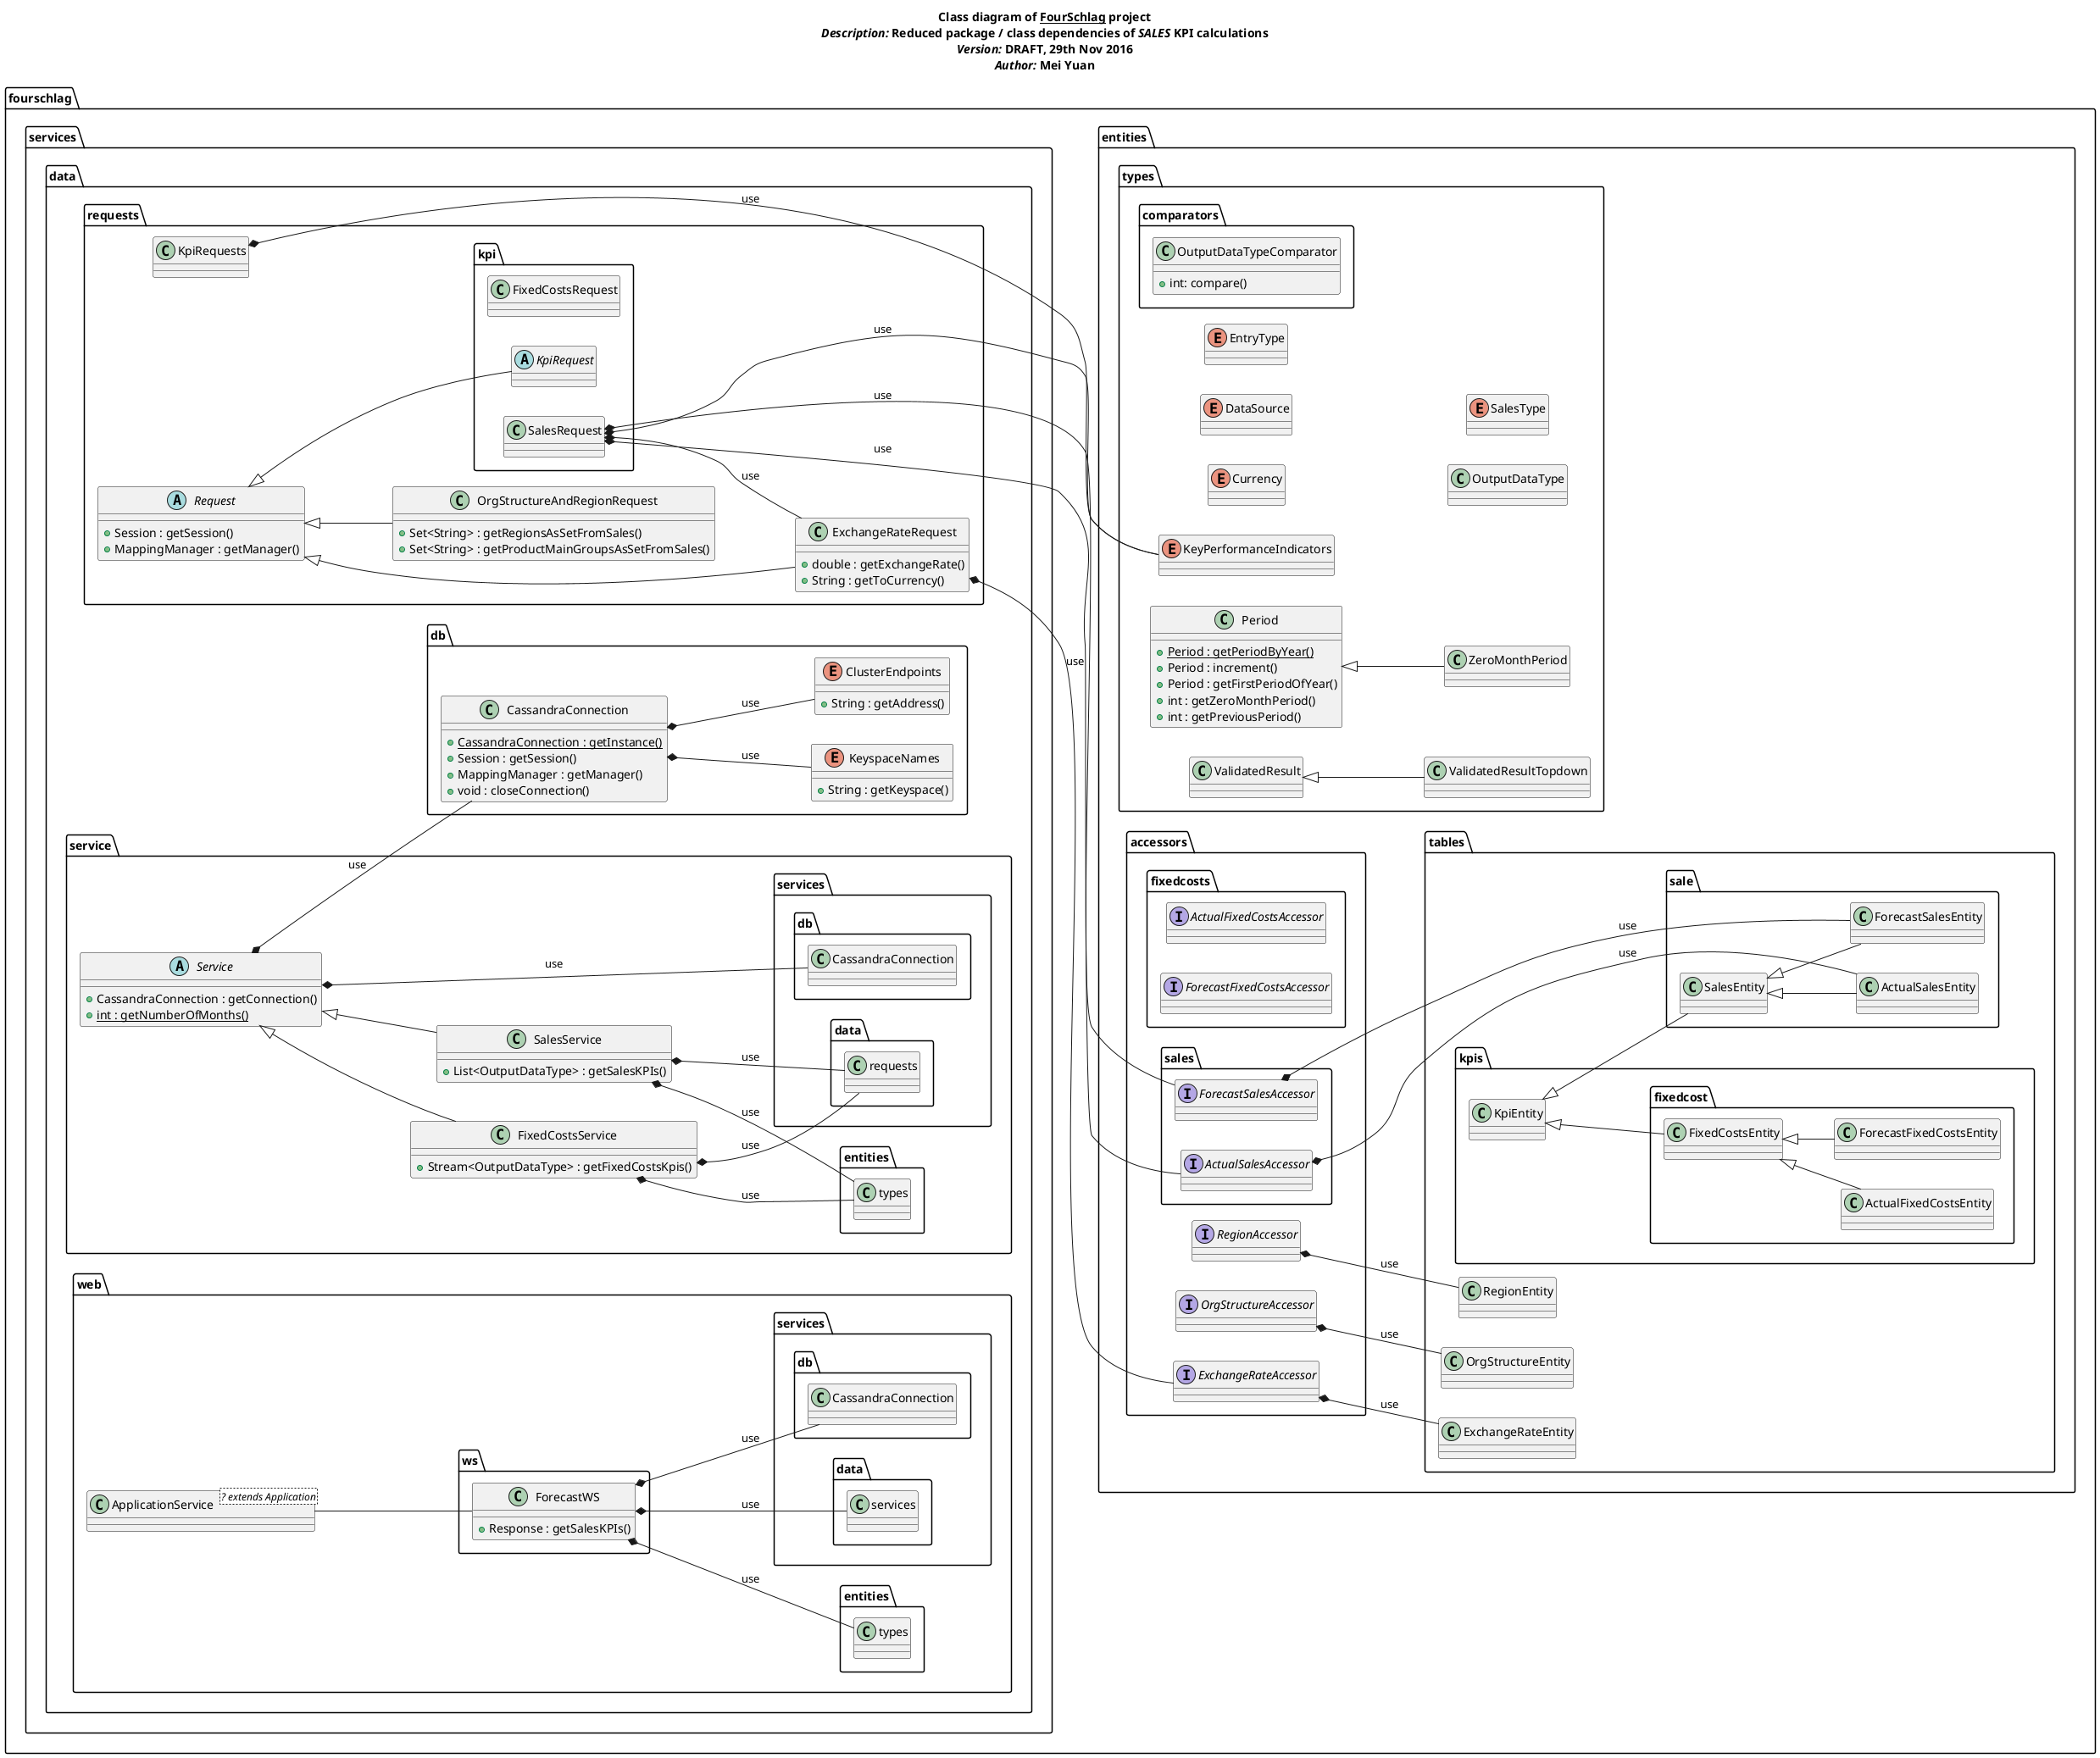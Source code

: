 @startuml
/' For available options see
http://plantuml.com/component-diagram
http://plantuml.com/class-diagram '/

title
 <b>Class diagram of <u>FourSchlag</u> project</b>
 <i>Description:</i> Reduced package / class dependencies of <i>SALES</i> KPI calculations
 <i>Version:</i> <b>DRAFT</b>, 29th Nov 2016
 <i>Author:</i> Mei Yuan
end title

left to right direction

package fourschlag {
    package fourschlag.entities {
        package fourschlag.entities.accessors {
            package fourschlag.entities.accessors.fixedcosts {
                Interface ActualFixedCostsAccessor

                Interface ForecastFixedCostsAccessor
            }

            package fourschlag.entities.accessors.sales {
                Interface ActualSalesAccessor

                Interface ForecastSalesAccessor
            }

            Interface ExchangeRateAccessor

            Interface OrgStructureAccessor

            Interface RegionAccessor
        }


        package fourschlag.entities.tables{
            package fourschlag.entities.tables.kpis {
                package fixedcost {
                    Class ActualFixedCostsEntity

                    Class FixedCostsEntity

                    Class ForecastFixedCostsEntity

                    ' inheritances from FixedCostsEntity
                    FixedCostsEntity <|-- ActualFixedCostsEntity
                    FixedCostsEntity <|-- ForecastFixedCostsEntity
                }


            package fourschlag.entities.tables.sale{
                Class ActualSalesEntity
                Class ForecastSalesEntity
                Class SalesEntity

                ' inheritances from SalesEntity
                SalesEntity <|-- ActualSalesEntity
                SalesEntity <|-- ForecastSalesEntity

                }

                Class KpiEntity

                ' inheritances from KpiEntity
                KpiEntity <|-- FixedCostsEntity
                KpiEntity <|-- SalesEntity
            }


            Class ExchangeRateEntity

            Class OrgStructureEntity

            Class RegionEntity

        }


        package fourschlag.entities.types {
            package fourschlag.entities.types.comparators {
                Class OutputDataTypeComparator {
                    + int: compare()
                }
            }

            Enum Currency

            Enum DataSource

            Enum EntryType

            Enum KeyPerformanceIndicators

            Class OutputDataType

            Class Period {
                + {static} Period : getPeriodByYear()
                + Period : increment()
                + Period : getFirstPeriodOfYear()
                + int : getZeroMonthPeriod()
                + int : getPreviousPeriod()
            }

            Enum SalesType

            Class ValidatedResult

            Class ValidatedResultTopdown

            Class ZeroMonthPeriod

            ' inheritances from ValidatedResult
            ValidatedResult <|-- ValidatedResultTopdown

            ' inheritances from Period
            Period <|-- ZeroMonthPeriod

             ' create usages from Accessors to different Entities
                    ActualSalesAccessor *-- ActualSalesEntity : use
                    ExchangeRateAccessor *-- ExchangeRateEntity : use
                    ForecastSalesAccessor *-- ForecastSalesEntity : use
                    OrgStructureAccessor *-- OrgStructureEntity : use
                    RegionAccessor *-- RegionEntity : use

        }

    }
 package fourschlag.services {

            package fourschlag.services.data.requests {
                package fourschlag.services.data.requests.kpi {
                    Class FixedCostsRequest

                    Abstract Class KpiRequest

                    Class SalesRequest

                }

                Class ExchangeRateRequest {
                    +double : getExchangeRate()
                    +String : getToCurrency()
                }

                Class OrgStructureAndRegionRequest {
                    +Set<String> : getRegionsAsSetFromSales()
                    +Set<String> : getProductMainGroupsAsSetFromSales()
                }

                Abstract Class Request {
                    +Session : getSession()
                    +MappingManager : getManager()
                }

                    ' inherits for Request
                    Request <|-- KpiRequest
                    Request <|-- ExchangeRateRequest
                    Request <|-- OrgStructureAndRegionRequest


                ' ExchangeRateRequest gets data from ExchangeRateAccessor
                ExchangeRateRequest *-- ExchangeRateAccessor : use

                ' KpiRequests uses KPI class
                KpiRequests *-- KeyPerformanceIndicators : use

                ' usages from SalesRequest
                SalesRequest *-- ActualSalesAccessor : use
                SalesRequest *-- ForecastSalesAccessor : use
                SalesRequest *-- ExchangeRateRequest : use
                SalesRequest *-- KeyPerformanceIndicators : use
            }

            package fourschlag.services.data.service {
                Class FixedCostsService {
                    +Stream<OutputDataType> : getFixedCostsKpis()
                }

                Class SalesService {
                    +List<OutputDataType> : getSalesKPIs()
                }

                Abstract Class Service {
                    +CassandraConnection : getConnection()
                    +{static}int : getNumberOfMonths()
                }


                  Service <|-- SalesService
                  Service <|-- FixedCostsService
                  Service *-- services.db.CassandraConnection : use

                  FixedCostsService *-- entities.types : use
                  FixedCostsService *-- services.data.requests :use

                  SalesService *-- entities.types :use
                  SalesService *-- services.data.requests :use

            }

        package fourschlag.services.data.db {
            Enum KeyspaceNames {
                +String : getKeyspace()
            }

            Enum ClusterEndpoints {
                +String : getAddress()
            }

            Class CassandraConnection {
                +{static}CassandraConnection : getInstance()
                +Session : getSession()
                +MappingManager : getManager()
                +void : closeConnection()
            }

            ' internal uses of CassandaConnection
            CassandraConnection *-- KeyspaceNames : use
            CassandraConnection *-- ClusterEndpoints : use

            ' open database connection
            Service *-- CassandraConnection : use
        }

        package fourschlag.services.data.web {
            package fourschlag.services.data.web.ws {
                Class ForecastWS {
                    +Response : getSalesKPIs()
                }
            }

            Class ApplicationService<? extends Application>

            ApplicationService -- ForecastWS

            ' WS uses SalesService to get the KPI data
            ForecastWS *-- entities.types :use
            ForecastWS *-- services.data.services : use
            ForecastWS *-- services.db.CassandraConnection : use
        }
    }
}
@enduml
